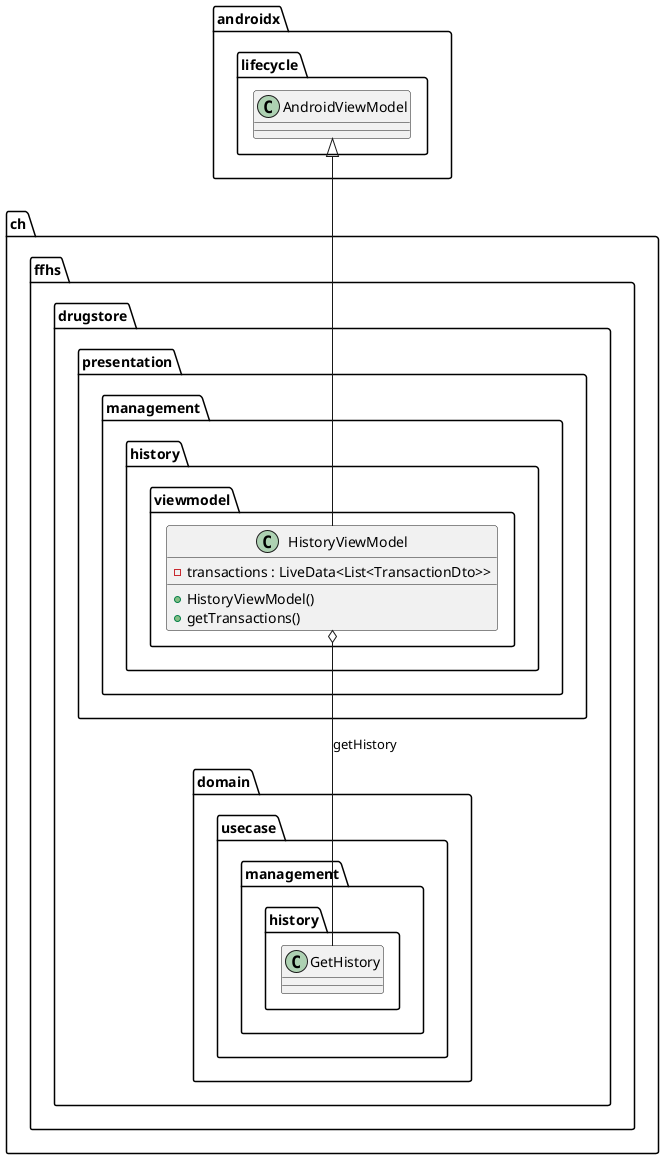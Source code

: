 @startuml


  namespace ch.ffhs.drugstore {
    namespace presentation {
      namespace management {
        namespace history.viewmodel {
            class ch.ffhs.drugstore.presentation.management.history.viewmodel.HistoryViewModel {
                - transactions : LiveData<List<TransactionDto>>
                + HistoryViewModel()
                + getTransactions()
          }
        }
      }
    }
  }
  

  ch.ffhs.drugstore.presentation.management.history.viewmodel.HistoryViewModel -up-|> androidx.lifecycle.AndroidViewModel
  ch.ffhs.drugstore.presentation.management.history.viewmodel.HistoryViewModel o-- ch.ffhs.drugstore.domain.usecase.management.history.GetHistory : getHistory

@enduml
